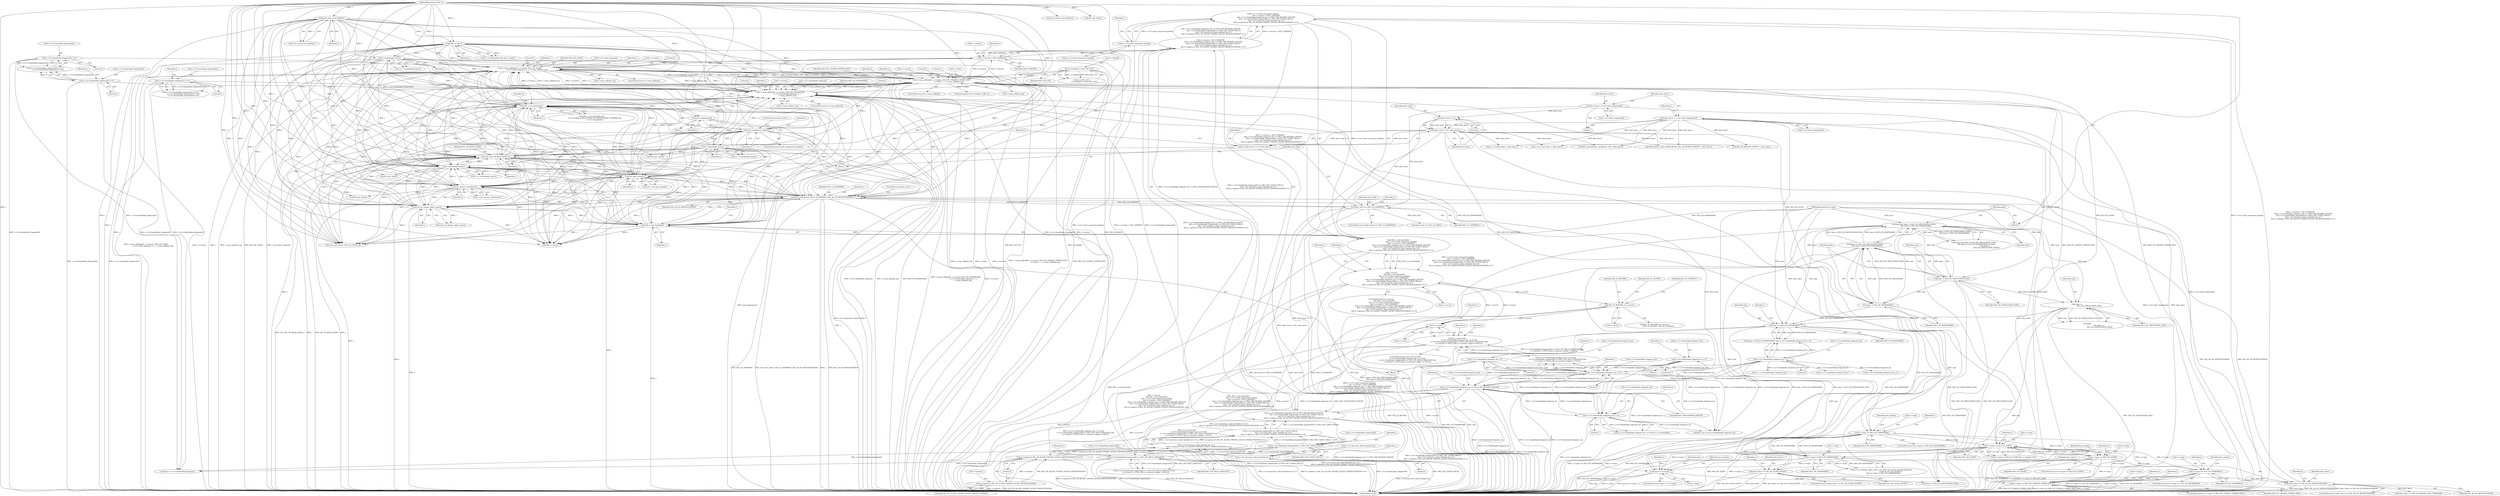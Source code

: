 digraph "0_openssl_e9bbefbf0f24c57645e7ad6a5a71ae649d18ac8e_0@API" {
"1000885" [label="(Call,!s->s3->send_connection_binding\n            && s->version > SSL3_VERSION\n            && s->s3->handshake_fragment_len >= SSL3_HM_HEADER_LENGTH\n            && s->s3->handshake_fragment[0] == SSL3_MT_CLIENT_HELLO\n            && s->s3->previous_client_finished_len != 0\n            && (s->options & SSL_OP_ALLOW_UNSAFE_LEGACY_RENEGOTIATION) == 0)"];
"1000886" [label="(Call,!s->s3->send_connection_binding)"];
"1000892" [label="(Call,s->version > SSL3_VERSION\n            && s->s3->handshake_fragment_len >= SSL3_HM_HEADER_LENGTH\n            && s->s3->handshake_fragment[0] == SSL3_MT_CLIENT_HELLO\n            && s->s3->previous_client_finished_len != 0\n            && (s->options & SSL_OP_ALLOW_UNSAFE_LEGACY_RENEGOTIATION) == 0)"];
"1000893" [label="(Call,s->version > SSL3_VERSION)"];
"1000989" [label="(Call,s->msg_callback(0, s->version, SSL3_RT_ALERT,\n                            s->s3->alert_fragment, 2, s, s->msg_callback_arg))"];
"1001279" [label="(Call,s->msg_callback(0, s->version, SSL3_RT_CHANGE_CIPHER_SPEC,\n                            rr->data, 1, s, s->msg_callback_arg))"];
"1000777" [label="(Call,s->msg_callback(0, s->version, SSL3_RT_HANDSHAKE,\n                            s->s3->handshake_fragment, 4, s,\n                            s->msg_callback_arg))"];
"1000534" [label="(Call,rr->type == SSL3_RT_HANDSHAKE)"];
"1000406" [label="(Call,type == rr->type)"];
"1000197" [label="(Call,type == SSL3_RT_HANDSHAKE)"];
"1000185" [label="(Call,type !=\n                                                 SSL3_RT_APPLICATION_DATA)"];
"1000174" [label="(Call,type && (type != SSL3_RT_APPLICATION_DATA)\n         && (type != SSL3_RT_HANDSHAKE))"];
"1000177" [label="(Call,type != SSL3_RT_APPLICATION_DATA)"];
"1000140" [label="(MethodParameterIn,int type)"];
"1000180" [label="(Call,type != SSL3_RT_HANDSHAKE)"];
"1000176" [label="(Call,(type != SSL3_RT_APPLICATION_DATA)\n         && (type != SSL3_RT_HANDSHAKE))"];
"1000349" [label="(Call,rr->type != SSL3_RT_ALERT)"];
"1000596" [label="(Call,rr->type == TLS1_RT_HEARTBEAT)"];
"1000565" [label="(Call,rr->type == SSL3_RT_ALERT)"];
"1001194" [label="(Call,rr->type == SSL3_RT_CHANGE_CIPHER_SPEC)"];
"1000373" [label="(Call,rr->type != SSL3_RT_HANDSHAKE)"];
"1000756" [label="(Call,s->s3->handshake_fragment[3] != 0)"];
"1000747" [label="(Call,s->s3->handshake_fragment[2] != 0)"];
"1000907" [label="(Call,s->s3->handshake_fragment[0] == SSL3_MT_CLIENT_HELLO)"];
"1000705" [label="(Call,s->s3->handshake_fragment[0] == SSL3_MT_HELLO_REQUEST)"];
"1000737" [label="(Call,s->s3->handshake_fragment[1] != 0)"];
"1000167" [label="(Call,ssl3_setup_read_buffer(s))"];
"1000139" [label="(MethodParameterIn,SSL *s)"];
"1000291" [label="(Call,s->handshake_func(s))"];
"1000286" [label="(Call,SSL_in_init(s))"];
"1001044" [label="(Call,cb(s, SSL_CB_READ_ALERT, j))"];
"1000795" [label="(Call,SSL_is_init_finished(s))"];
"1000816" [label="(Call,ssl3_renegotiate_check(s))"];
"1000813" [label="(Call,ssl3_renegotiate(s))"];
"1001363" [label="(Call,s->handshake_func(s))"];
"1000339" [label="(Call,ssl3_get_record(s))"];
"1000821" [label="(Call,s->handshake_func(s))"];
"1001302" [label="(Call,ssl3_do_change_cipher_spec(s))"];
"1000883" [label="(Call,SSL_is_init_finished(s))"];
"1000944" [label="(Call,ssl3_send_alert(s, SSL3_AL_WARNING, SSL_AD_NO_RENEGOTIATION))"];
"1000604" [label="(Call,tls1_process_heartbeat(s))"];
"1001049" [label="(Call,alert_level == SSL3_AL_WARNING)"];
"1001040" [label="(Call,alert_level << 8)"];
"1000959" [label="(Call,alert_level = s->s3->alert_fragment[0])"];
"1001096" [label="(Call,alert_descr == SSL_AD_NO_RENEGOTIATION)"];
"1001083" [label="(Call,alert_descr == SSL_AD_CLOSE_NOTIFY)"];
"1001039" [label="(Call,(alert_level << 8) | alert_descr)"];
"1000969" [label="(Call,alert_descr = s->s3->alert_fragment[1])"];
"1001037" [label="(Call,j = (alert_level << 8) | alert_descr)"];
"1001213" [label="(Call,rr->data[0] != SSL3_MT_CCS)"];
"1000898" [label="(Call,s->s3->handshake_fragment_len >= SSL3_HM_HEADER_LENGTH\n            && s->s3->handshake_fragment[0] == SSL3_MT_CLIENT_HELLO\n            && s->s3->previous_client_finished_len != 0\n            && (s->options & SSL_OP_ALLOW_UNSAFE_LEGACY_RENEGOTIATION) == 0)"];
"1000899" [label="(Call,s->s3->handshake_fragment_len >= SSL3_HM_HEADER_LENGTH)"];
"1000200" [label="(Call,s->s3->handshake_fragment_len > 0)"];
"1001309" [label="(Call,s->s3->handshake_fragment_len >= 4)"];
"1000697" [label="(Call,s->s3->handshake_fragment_len >= 4)"];
"1000728" [label="(Call,s->s3->handshake_fragment_len = 0)"];
"1000932" [label="(Call,s->s3->handshake_fragment_len = 0)"];
"1000906" [label="(Call,s->s3->handshake_fragment[0] == SSL3_MT_CLIENT_HELLO\n            && s->s3->previous_client_finished_len != 0\n            && (s->options & SSL_OP_ALLOW_UNSAFE_LEGACY_RENEGOTIATION) == 0)"];
"1000916" [label="(Call,s->s3->previous_client_finished_len != 0\n            && (s->options & SSL_OP_ALLOW_UNSAFE_LEGACY_RENEGOTIATION) == 0)"];
"1000917" [label="(Call,s->s3->previous_client_finished_len != 0)"];
"1000924" [label="(Call,(s->options & SSL_OP_ALLOW_UNSAFE_LEGACY_RENEGOTIATION) == 0)"];
"1000925" [label="(Call,s->options & SSL_OP_ALLOW_UNSAFE_LEGACY_RENEGOTIATION)"];
"1000882" [label="(Call,SSL_is_init_finished(s)\n            && !s->s3->send_connection_binding\n            && s->version > SSL3_VERSION\n            && s->s3->handshake_fragment_len >= SSL3_HM_HEADER_LENGTH\n            && s->s3->handshake_fragment[0] == SSL3_MT_CLIENT_HELLO\n            && s->s3->previous_client_finished_len != 0\n            && (s->options & SSL_OP_ALLOW_UNSAFE_LEGACY_RENEGOTIATION) == 0)"];
"1000878" [label="(Call,s->server\n            && SSL_is_init_finished(s)\n            && !s->s3->send_connection_binding\n            && s->version > SSL3_VERSION\n            && s->s3->handshake_fragment_len >= SSL3_HM_HEADER_LENGTH\n            && s->s3->handshake_fragment[0] == SSL3_MT_CLIENT_HELLO\n            && s->s3->previous_client_finished_len != 0\n            && (s->options & SSL_OP_ALLOW_UNSAFE_LEGACY_RENEGOTIATION) == 0)"];
"1000692" [label="(Call,!s->server)"];
"1000691" [label="(Call,(!s->server) &&\n        (s->s3->handshake_fragment_len >= 4) &&\n        (s->s3->handshake_fragment[0] == SSL3_MT_HELLO_REQUEST) &&\n        (s->session != NULL) && (s->session->cipher != NULL))"];
"1001344" [label="(Call,SSL_ST_BEFORE | (s->server))"];
"1000572" [label="(Identifier,dest_maxlen)"];
"1000292" [label="(Identifier,s)"];
"1001284" [label="(Identifier,SSL3_RT_CHANGE_CIPHER_SPEC)"];
"1001296" [label="(Identifier,s)"];
"1000182" [label="(Identifier,SSL3_RT_HANDSHAKE)"];
"1000564" [label="(ControlStructure,if (rr->type == SSL3_RT_ALERT))"];
"1001047" [label="(Identifier,j)"];
"1001344" [label="(Call,SSL_ST_BEFORE | (s->server))"];
"1000796" [label="(Identifier,s)"];
"1000990" [label="(Literal,0)"];
"1000717" [label="(Identifier,s)"];
"1000349" [label="(Call,rr->type != SSL3_RT_ALERT)"];
"1000258" [label="(Call,k < s->s3->handshake_fragment_len)"];
"1000930" [label="(Literal,0)"];
"1000741" [label="(Identifier,s)"];
"1000186" [label="(Identifier,type)"];
"1001098" [label="(Identifier,SSL_AD_NO_RENEGOTIATION)"];
"1000373" [label="(Call,rr->type != SSL3_RT_HANDSHAKE)"];
"1000877" [label="(ControlStructure,if (s->server\n            && SSL_is_init_finished(s)\n            && !s->s3->send_connection_binding\n            && s->version > SSL3_VERSION\n            && s->s3->handshake_fragment_len >= SSL3_HM_HEADER_LENGTH\n            && s->s3->handshake_fragment[0] == SSL3_MT_CLIENT_HELLO\n            && s->s3->previous_client_finished_len != 0\n            && (s->options & SSL_OP_ALLOW_UNSAFE_LEGACY_RENEGOTIATION) == 0))"];
"1001138" [label="(Call,BIO_snprintf(tmp, sizeof(tmp), \"%d\", alert_descr))"];
"1000696" [label="(Call,(s->s3->handshake_fragment_len >= 4) &&\n        (s->s3->handshake_fragment[0] == SSL3_MT_HELLO_REQUEST) &&\n        (s->session != NULL) && (s->session->cipher != NULL))"];
"1000944" [label="(Call,ssl3_send_alert(s, SSL3_AL_WARNING, SSL_AD_NO_RENEGOTIATION))"];
"1000729" [label="(Call,s->s3->handshake_fragment_len)"];
"1001040" [label="(Call,alert_level << 8)"];
"1000817" [label="(Identifier,s)"];
"1000747" [label="(Call,s->s3->handshake_fragment[2] != 0)"];
"1000548" [label="(Call,dest = s->s3->handshake_fragment)"];
"1000920" [label="(Identifier,s)"];
"1001214" [label="(Call,rr->data[0])"];
"1000178" [label="(Identifier,type)"];
"1001101" [label="(Identifier,al)"];
"1001315" [label="(Literal,4)"];
"1000541" [label="(Identifier,dest_maxlen)"];
"1000690" [label="(ControlStructure,if ((!s->server) &&\n        (s->s3->handshake_fragment_len >= 4) &&\n        (s->s3->handshake_fragment[0] == SSL3_MT_HELLO_REQUEST) &&\n        (s->session != NULL) && (s->session->cipher != NULL)))"];
"1001349" [label="(Identifier,SSL_ST_ACCEPT)"];
"1001085" [label="(Identifier,SSL_AD_CLOSE_NOTIFY)"];
"1000905" [label="(Identifier,SSL3_HM_HEADER_LENGTH)"];
"1000814" [label="(Identifier,s)"];
"1000867" [label="(Call,SSL_get_rbio(s))"];
"1001310" [label="(Call,s->s3->handshake_fragment_len)"];
"1000948" [label="(ControlStructure,goto start;)"];
"1000822" [label="(Identifier,s)"];
"1001195" [label="(Call,rr->type)"];
"1000946" [label="(Identifier,SSL3_AL_WARNING)"];
"1000533" [label="(ControlStructure,if (rr->type == SSL3_RT_HANDSHAKE))"];
"1000179" [label="(Identifier,SSL3_RT_APPLICATION_DATA)"];
"1000176" [label="(Call,(type != SSL3_RT_APPLICATION_DATA)\n         && (type != SSL3_RT_HANDSHAKE))"];
"1000893" [label="(Call,s->version > SSL3_VERSION)"];
"1001002" [label="(Call,s->msg_callback_arg)"];
"1000821" [label="(Call,s->handshake_func(s))"];
"1000985" [label="(ControlStructure,if (s->msg_callback))"];
"1000356" [label="(Identifier,rr)"];
"1000906" [label="(Call,s->s3->handshake_fragment[0] == SSL3_MT_CLIENT_HELLO\n            && s->s3->previous_client_finished_len != 0\n            && (s->options & SSL_OP_ALLOW_UNSAFE_LEGACY_RENEGOTIATION) == 0)"];
"1000709" [label="(Identifier,s)"];
"1000887" [label="(Call,s->s3->send_connection_binding)"];
"1001514" [label="(Call,ssl3_send_alert(s, SSL3_AL_FATAL, al))"];
"1001289" [label="(Identifier,s)"];
"1001204" [label="(Identifier,rr)"];
"1001046" [label="(Identifier,SSL_CB_READ_ALERT)"];
"1001095" [label="(ControlStructure,if (alert_descr == SSL_AD_NO_RENEGOTIATION))"];
"1001133" [label="(Call,SSLerr(SSL_F_SSL3_READ_BYTES, SSL_AD_REASON_OFFSET + alert_descr))"];
"1000924" [label="(Call,(s->options & SSL_OP_ALLOW_UNSAFE_LEGACY_RENEGOTIATION) == 0)"];
"1001350" [label="(Identifier,SSL_ST_CONNECT)"];
"1001037" [label="(Call,j = (alert_level << 8) | alert_descr)"];
"1000755" [label="(Literal,0)"];
"1001275" [label="(ControlStructure,if (s->msg_callback))"];
"1000734" [label="(Literal,0)"];
"1000287" [label="(Identifier,s)"];
"1000897" [label="(Identifier,SSL3_VERSION)"];
"1000597" [label="(Call,rr->type)"];
"1000923" [label="(Literal,0)"];
"1000819" [label="(Call,i = s->handshake_func(s))"];
"1000971" [label="(Call,s->s3->alert_fragment[1])"];
"1000929" [label="(Identifier,SSL_OP_ALLOW_UNSAFE_LEGACY_RENEGOTIATION)"];
"1000595" [label="(ControlStructure,if (rr->type == TLS1_RT_HEARTBEAT))"];
"1000738" [label="(Call,s->s3->handshake_fragment[1])"];
"1000177" [label="(Call,type != SSL3_RT_APPLICATION_DATA)"];
"1000367" [label="(Call,s->s3->change_cipher_spec /* set when we receive ChangeCipherSpec,\n                                   * reset by ssl3_get_finished */\n        && (rr->type != SSL3_RT_HANDSHAKE))"];
"1001309" [label="(Call,s->s3->handshake_fragment_len >= 4)"];
"1000603" [label="(Identifier,i)"];
"1000291" [label="(Call,s->handshake_func(s))"];
"1000167" [label="(Call,ssl3_setup_read_buffer(s))"];
"1000947" [label="(Identifier,SSL_AD_NO_RENEGOTIATION)"];
"1001036" [label="(Block,)"];
"1000911" [label="(Identifier,s)"];
"1000700" [label="(Identifier,s)"];
"1001096" [label="(Call,alert_descr == SSL_AD_NO_RENEGOTIATION)"];
"1000206" [label="(Literal,0)"];
"1000760" [label="(Identifier,s)"];
"1000458" [label="(Call,memcpy(buf, &(rr->data[rr->off]), n))"];
"1001318" [label="(Identifier,s)"];
"1000414" [label="(Call,SSL_in_init(s))"];
"1000883" [label="(Call,SSL_is_init_finished(s))"];
"1000605" [label="(Identifier,s)"];
"1001345" [label="(Identifier,SSL_ST_BEFORE)"];
"1000340" [label="(Identifier,s)"];
"1000596" [label="(Call,rr->type == TLS1_RT_HEARTBEAT)"];
"1000406" [label="(Call,type == rr->type)"];
"1001135" [label="(Call,SSL_AD_REASON_OFFSET + alert_descr)"];
"1000816" [label="(Call,ssl3_renegotiate_check(s))"];
"1001008" [label="(Identifier,s)"];
"1000918" [label="(Call,s->s3->previous_client_finished_len)"];
"1000876" [label="(ControlStructure,goto start;)"];
"1001049" [label="(Call,alert_level == SSL3_AL_WARNING)"];
"1000200" [label="(Call,s->s3->handshake_fragment_len > 0)"];
"1000917" [label="(Call,s->s3->previous_client_finished_len != 0)"];
"1000168" [label="(Identifier,s)"];
"1001051" [label="(Identifier,SSL3_AL_WARNING)"];
"1000925" [label="(Call,s->options & SSL_OP_ALLOW_UNSAFE_LEGACY_RENEGOTIATION)"];
"1000407" [label="(Identifier,type)"];
"1000959" [label="(Call,alert_level = s->s3->alert_fragment[0])"];
"1001302" [label="(Call,ssl3_do_change_cipher_spec(s))"];
"1000933" [label="(Call,s->s3->handshake_fragment_len)"];
"1001089" [label="(Identifier,s)"];
"1000994" [label="(Identifier,SSL3_RT_ALERT)"];
"1000778" [label="(Literal,0)"];
"1001279" [label="(Call,s->msg_callback(0, s->version, SSL3_RT_CHANGE_CIPHER_SPEC,\n                            rr->data, 1, s, s->msg_callback_arg))"];
"1000731" [label="(Identifier,s)"];
"1000748" [label="(Call,s->s3->handshake_fragment[2])"];
"1000889" [label="(Identifier,s)"];
"1000703" [label="(Literal,4)"];
"1000405" [label="(ControlStructure,if (type == rr->type))"];
"1000802" [label="(Identifier,s)"];
"1000728" [label="(Call,s->s3->handshake_fragment_len = 0)"];
"1000523" [label="(Identifier,dest_maxlen)"];
"1000941" [label="(Identifier,rr)"];
"1000926" [label="(Call,s->options)"];
"1000789" [label="(Identifier,s)"];
"1001281" [label="(Call,s->version)"];
"1000794" [label="(Call,SSL_is_init_finished(s) &&\n            !(s->s3->flags & SSL3_FLAGS_NO_RENEGOTIATE_CIPHERS) &&\n            !s->s3->renegotiate)"];
"1001308" [label="(Call,(s->s3->handshake_fragment_len >= 4) && !s->in_handshake)"];
"1000348" [label="(Call,rr->type != SSL3_RT_ALERT && rr->length != 0)"];
"1000894" [label="(Call,s->version)"];
"1000779" [label="(Call,s->version)"];
"1000175" [label="(Identifier,type)"];
"1000961" [label="(Call,s->s3->alert_fragment[0])"];
"1000783" [label="(Call,s->s3->handshake_fragment)"];
"1000938" [label="(Literal,0)"];
"1000737" [label="(Call,s->s3->handshake_fragment[1] != 0)"];
"1001301" [label="(Call,!ssl3_do_change_cipher_spec(s))"];
"1000281" [label="(Call,!s->in_handshake && SSL_in_init(s))"];
"1000813" [label="(Call,ssl3_renegotiate(s))"];
"1000602" [label="(Call,i = tls1_process_heartbeat(s))"];
"1001193" [label="(ControlStructure,if (rr->type == SSL3_RT_CHANGE_CIPHER_SPEC))"];
"1000600" [label="(Identifier,TLS1_RT_HEARTBEAT)"];
"1000604" [label="(Call,tls1_process_heartbeat(s))"];
"1001117" [label="(Identifier,alert_level)"];
"1000945" [label="(Identifier,s)"];
"1000880" [label="(Identifier,s)"];
"1001194" [label="(Call,rr->type == SSL3_RT_CHANGE_CIPHER_SPEC)"];
"1001050" [label="(Identifier,alert_level)"];
"1000535" [label="(Call,rr->type)"];
"1000995" [label="(Call,s->s3->alert_fragment)"];
"1001083" [label="(Call,alert_descr == SSL_AD_CLOSE_NOTIFY)"];
"1000538" [label="(Identifier,SSL3_RT_HANDSHAKE)"];
"1000915" [label="(Identifier,SSL3_MT_CLIENT_HELLO)"];
"1000337" [label="(Call,ret = ssl3_get_record(s))"];
"1000902" [label="(Identifier,s)"];
"1001045" [label="(Identifier,s)"];
"1000777" [label="(Call,s->msg_callback(0, s->version, SSL3_RT_HANDSHAKE,\n                            s->s3->handshake_fragment, 4, s,\n                            s->msg_callback_arg))"];
"1001280" [label="(Literal,0)"];
"1000289" [label="(Call,i = s->handshake_func(s))"];
"1000795" [label="(Call,SSL_is_init_finished(s))"];
"1000183" [label="(Call,peek\n                                             && (type !=\n                                                 SSL3_RT_APPLICATION_DATA))"];
"1000567" [label="(Identifier,rr)"];
"1000885" [label="(Call,!s->s3->send_connection_binding\n            && s->version > SSL3_VERSION\n            && s->s3->handshake_fragment_len >= SSL3_HM_HEADER_LENGTH\n            && s->s3->handshake_fragment[0] == SSL3_MT_CLIENT_HELLO\n            && s->s3->previous_client_finished_len != 0\n            && (s->options & SSL_OP_ALLOW_UNSAFE_LEGACY_RENEGOTIATION) == 0)"];
"1000931" [label="(Block,)"];
"1000706" [label="(Call,s->s3->handshake_fragment[0])"];
"1001364" [label="(Identifier,s)"];
"1001361" [label="(Call,i = s->handshake_func(s))"];
"1001522" [label="(MethodReturn,int)"];
"1001346" [label="(Call,s->server)"];
"1001056" [label="(Identifier,s)"];
"1000713" [label="(Identifier,SSL3_MT_HELLO_REQUEST)"];
"1001048" [label="(ControlStructure,if (alert_level == SSL3_AL_WARNING))"];
"1001207" [label="(Call,(rr->off != 0) ||\n            (rr->data[0] != SSL3_MT_CCS))"];
"1000692" [label="(Call,!s->server)"];
"1001288" [label="(Literal,1)"];
"1001041" [label="(Identifier,alert_level)"];
"1000757" [label="(Call,s->s3->handshake_fragment[3])"];
"1001285" [label="(Call,rr->data)"];
"1000408" [label="(Call,rr->type)"];
"1000704" [label="(Call,(s->s3->handshake_fragment[0] == SSL3_MT_HELLO_REQUEST) &&\n        (s->session != NULL) && (s->session->cipher != NULL))"];
"1001290" [label="(Call,s->msg_callback_arg)"];
"1000174" [label="(Call,type && (type != SSL3_RT_APPLICATION_DATA)\n         && (type != SSL3_RT_HANDSHAKE))"];
"1000908" [label="(Call,s->s3->handshake_fragment[0])"];
"1000745" [label="(Literal,0)"];
"1000516" [label="(Call,ssl3_release_read_buffer(s))"];
"1000417" [label="(Call,type == SSL3_RT_APPLICATION_DATA)"];
"1000705" [label="(Call,s->s3->handshake_fragment[0] == SSL3_MT_HELLO_REQUEST)"];
"1000815" [label="(ControlStructure,if (ssl3_renegotiate_check(s)))"];
"1000886" [label="(Call,!s->s3->send_connection_binding)"];
"1001198" [label="(Identifier,SSL3_RT_CHANGE_CIPHER_SPEC)"];
"1001042" [label="(Literal,8)"];
"1001053" [label="(Call,s->s3->warn_alert = alert_descr)"];
"1000756" [label="(Call,s->s3->handshake_fragment[3] != 0)"];
"1000981" [label="(Identifier,s)"];
"1001038" [label="(Identifier,j)"];
"1001363" [label="(Call,s->handshake_func(s))"];
"1000569" [label="(Identifier,SSL3_RT_ALERT)"];
"1000697" [label="(Call,s->s3->handshake_fragment_len >= 4)"];
"1000916" [label="(Call,s->s3->previous_client_finished_len != 0\n            && (s->options & SSL_OP_ALLOW_UNSAFE_LEGACY_RENEGOTIATION) == 0)"];
"1000989" [label="(Call,s->msg_callback(0, s->version, SSL3_RT_ALERT,\n                            s->s3->alert_fragment, 2, s, s->msg_callback_arg))"];
"1000139" [label="(MethodParameterIn,SSL *s)"];
"1000197" [label="(Call,type == SSL3_RT_HANDSHAKE)"];
"1000166" [label="(Call,!ssl3_setup_read_buffer(s))"];
"1001126" [label="(Call,s->s3->fatal_alert = alert_descr)"];
"1001084" [label="(Identifier,alert_descr)"];
"1000198" [label="(Identifier,type)"];
"1000196" [label="(Call,(type == SSL3_RT_HANDSHAKE) && (s->s3->handshake_fragment_len > 0))"];
"1000691" [label="(Call,(!s->server) &&\n        (s->s3->handshake_fragment_len >= 4) &&\n        (s->s3->handshake_fragment[0] == SSL3_MT_HELLO_REQUEST) &&\n        (s->session != NULL) && (s->session->cipher != NULL))"];
"1000374" [label="(Call,rr->type)"];
"1000960" [label="(Identifier,alert_level)"];
"1000633" [label="(Call,SSL_get_rbio(s))"];
"1000969" [label="(Call,alert_descr = s->s3->alert_fragment[1])"];
"1000693" [label="(Call,s->server)"];
"1000246" [label="(Call,s->s3->handshake_fragment_len--)"];
"1000555" [label="(Call,dest_len = &s->s3->handshake_fragment_len)"];
"1000900" [label="(Call,s->s3->handshake_fragment_len)"];
"1001312" [label="(Identifier,s)"];
"1000180" [label="(Call,type != SSL3_RT_HANDSHAKE)"];
"1000727" [label="(Block,)"];
"1000565" [label="(Call,rr->type == SSL3_RT_ALERT)"];
"1001343" [label="(Call,SSL_ST_BEFORE | (s->server)\n                ? SSL_ST_ACCEPT : SSL_ST_CONNECT)"];
"1000140" [label="(MethodParameterIn,int type)"];
"1000698" [label="(Call,s->s3->handshake_fragment_len)"];
"1000286" [label="(Call,SSL_in_init(s))"];
"1001219" [label="(Identifier,SSL3_MT_CCS)"];
"1000970" [label="(Identifier,alert_descr)"];
"1000184" [label="(Identifier,peek)"];
"1000898" [label="(Call,s->s3->handshake_fragment_len >= SSL3_HM_HEADER_LENGTH\n            && s->s3->handshake_fragment[0] == SSL3_MT_CLIENT_HELLO\n            && s->s3->previous_client_finished_len != 0\n            && (s->options & SSL_OP_ALLOW_UNSAFE_LEGACY_RENEGOTIATION) == 0)"];
"1000353" [label="(Identifier,SSL3_RT_ALERT)"];
"1000751" [label="(Identifier,s)"];
"1000884" [label="(Identifier,s)"];
"1000820" [label="(Identifier,i)"];
"1001001" [label="(Identifier,s)"];
"1000203" [label="(Identifier,s)"];
"1000879" [label="(Call,s->server)"];
"1000935" [label="(Identifier,s)"];
"1001303" [label="(Identifier,s)"];
"1000892" [label="(Call,s->version > SSL3_VERSION\n            && s->s3->handshake_fragment_len >= SSL3_HM_HEADER_LENGTH\n            && s->s3->handshake_fragment[0] == SSL3_MT_CLIENT_HELLO\n            && s->s3->previous_client_finished_len != 0\n            && (s->options & SSL_OP_ALLOW_UNSAFE_LEGACY_RENEGOTIATION) == 0)"];
"1001116" [label="(Call,alert_level == SSL3_AL_FATAL)"];
"1000953" [label="(Identifier,s)"];
"1000229" [label="(Call,s->s3->handshake_fragment_len > 0)"];
"1000907" [label="(Call,s->s3->handshake_fragment[0] == SSL3_MT_CLIENT_HELLO)"];
"1000782" [label="(Identifier,SSL3_RT_HANDSHAKE)"];
"1000878" [label="(Call,s->server\n            && SSL_is_init_finished(s)\n            && !s->s3->send_connection_binding\n            && s->version > SSL3_VERSION\n            && s->s3->handshake_fragment_len >= SSL3_HM_HEADER_LENGTH\n            && s->s3->handshake_fragment[0] == SSL3_MT_CLIENT_HELLO\n            && s->s3->previous_client_finished_len != 0\n            && (s->options & SSL_OP_ALLOW_UNSAFE_LEGACY_RENEGOTIATION) == 0)"];
"1001039" [label="(Call,(alert_level << 8) | alert_descr)"];
"1000895" [label="(Identifier,s)"];
"1000187" [label="(Identifier,SSL3_RT_APPLICATION_DATA)"];
"1000764" [label="(Literal,0)"];
"1000991" [label="(Call,s->version)"];
"1000377" [label="(Identifier,SSL3_RT_HANDSHAKE)"];
"1000630" [label="(Call,SSL_get_rbio(s))"];
"1000932" [label="(Call,s->s3->handshake_fragment_len = 0)"];
"1000927" [label="(Identifier,s)"];
"1000882" [label="(Call,SSL_is_init_finished(s)\n            && !s->s3->send_connection_binding\n            && s->version > SSL3_VERSION\n            && s->s3->handshake_fragment_len >= SSL3_HM_HEADER_LENGTH\n            && s->s3->handshake_fragment[0] == SSL3_MT_CLIENT_HELLO\n            && s->s3->previous_client_finished_len != 0\n            && (s->options & SSL_OP_ALLOW_UNSAFE_LEGACY_RENEGOTIATION) == 0)"];
"1001097" [label="(Identifier,alert_descr)"];
"1000790" [label="(Call,s->msg_callback_arg)"];
"1001043" [label="(Identifier,alert_descr)"];
"1001000" [label="(Literal,2)"];
"1000350" [label="(Call,rr->type)"];
"1001082" [label="(ControlStructure,if (alert_descr == SSL_AD_CLOSE_NOTIFY))"];
"1000957" [label="(Block,)"];
"1000788" [label="(Literal,4)"];
"1000201" [label="(Call,s->s3->handshake_fragment_len)"];
"1000746" [label="(Call,(s->s3->handshake_fragment[2] != 0) ||\n            (s->s3->handshake_fragment[3] != 0))"];
"1001213" [label="(Call,rr->data[0] != SSL3_MT_CCS)"];
"1000598" [label="(Identifier,rr)"];
"1000812" [label="(Block,)"];
"1000173" [label="(Call,(type && (type != SSL3_RT_APPLICATION_DATA)\n         && (type != SSL3_RT_HANDSHAKE)) || (peek\n                                             && (type !=\n                                                 SSL3_RT_APPLICATION_DATA)))"];
"1001109" [label="(Call,alert_descr == SSL_AD_MISSING_SRP_USERNAME)"];
"1000640" [label="(Identifier,dest_maxlen)"];
"1000339" [label="(Call,ssl3_get_record(s))"];
"1000566" [label="(Call,rr->type)"];
"1000415" [label="(Identifier,s)"];
"1000736" [label="(Call,(s->s3->handshake_fragment[1] != 0) ||\n            (s->s3->handshake_fragment[2] != 0) ||\n            (s->s3->handshake_fragment[3] != 0))"];
"1001044" [label="(Call,cb(s, SSL_CB_READ_ALERT, j))"];
"1000185" [label="(Call,type !=\n                                                 SSL3_RT_APPLICATION_DATA)"];
"1000199" [label="(Identifier,SSL3_RT_HANDSHAKE)"];
"1000534" [label="(Call,rr->type == SSL3_RT_HANDSHAKE)"];
"1001409" [label="(Call,SSL_get_rbio(s))"];
"1000899" [label="(Call,s->s3->handshake_fragment_len >= SSL3_HM_HEADER_LENGTH)"];
"1001110" [label="(Identifier,alert_descr)"];
"1000773" [label="(ControlStructure,if (s->msg_callback))"];
"1000181" [label="(Identifier,type)"];
"1000885" -> "1000882"  [label="AST: "];
"1000885" -> "1000886"  [label="CFG: "];
"1000885" -> "1000892"  [label="CFG: "];
"1000886" -> "1000885"  [label="AST: "];
"1000892" -> "1000885"  [label="AST: "];
"1000882" -> "1000885"  [label="CFG: "];
"1000885" -> "1001522"  [label="DDG: !s->s3->send_connection_binding"];
"1000885" -> "1001522"  [label="DDG: s->version > SSL3_VERSION\n            && s->s3->handshake_fragment_len >= SSL3_HM_HEADER_LENGTH\n            && s->s3->handshake_fragment[0] == SSL3_MT_CLIENT_HELLO\n            && s->s3->previous_client_finished_len != 0\n            && (s->options & SSL_OP_ALLOW_UNSAFE_LEGACY_RENEGOTIATION) == 0"];
"1000885" -> "1000882"  [label="DDG: !s->s3->send_connection_binding"];
"1000885" -> "1000882"  [label="DDG: s->version > SSL3_VERSION\n            && s->s3->handshake_fragment_len >= SSL3_HM_HEADER_LENGTH\n            && s->s3->handshake_fragment[0] == SSL3_MT_CLIENT_HELLO\n            && s->s3->previous_client_finished_len != 0\n            && (s->options & SSL_OP_ALLOW_UNSAFE_LEGACY_RENEGOTIATION) == 0"];
"1000886" -> "1000885"  [label="DDG: s->s3->send_connection_binding"];
"1000892" -> "1000885"  [label="DDG: s->version > SSL3_VERSION"];
"1000892" -> "1000885"  [label="DDG: s->s3->handshake_fragment_len >= SSL3_HM_HEADER_LENGTH\n            && s->s3->handshake_fragment[0] == SSL3_MT_CLIENT_HELLO\n            && s->s3->previous_client_finished_len != 0\n            && (s->options & SSL_OP_ALLOW_UNSAFE_LEGACY_RENEGOTIATION) == 0"];
"1000886" -> "1000887"  [label="CFG: "];
"1000887" -> "1000886"  [label="AST: "];
"1000895" -> "1000886"  [label="CFG: "];
"1000886" -> "1001522"  [label="DDG: s->s3->send_connection_binding"];
"1000892" -> "1000893"  [label="CFG: "];
"1000892" -> "1000898"  [label="CFG: "];
"1000893" -> "1000892"  [label="AST: "];
"1000898" -> "1000892"  [label="AST: "];
"1000892" -> "1001522"  [label="DDG: s->version > SSL3_VERSION"];
"1000892" -> "1001522"  [label="DDG: s->s3->handshake_fragment_len >= SSL3_HM_HEADER_LENGTH\n            && s->s3->handshake_fragment[0] == SSL3_MT_CLIENT_HELLO\n            && s->s3->previous_client_finished_len != 0\n            && (s->options & SSL_OP_ALLOW_UNSAFE_LEGACY_RENEGOTIATION) == 0"];
"1000893" -> "1000892"  [label="DDG: s->version"];
"1000893" -> "1000892"  [label="DDG: SSL3_VERSION"];
"1000898" -> "1000892"  [label="DDG: s->s3->handshake_fragment_len >= SSL3_HM_HEADER_LENGTH"];
"1000898" -> "1000892"  [label="DDG: s->s3->handshake_fragment[0] == SSL3_MT_CLIENT_HELLO\n            && s->s3->previous_client_finished_len != 0\n            && (s->options & SSL_OP_ALLOW_UNSAFE_LEGACY_RENEGOTIATION) == 0"];
"1000893" -> "1000897"  [label="CFG: "];
"1000894" -> "1000893"  [label="AST: "];
"1000897" -> "1000893"  [label="AST: "];
"1000902" -> "1000893"  [label="CFG: "];
"1000893" -> "1001522"  [label="DDG: SSL3_VERSION"];
"1000893" -> "1001522"  [label="DDG: s->version"];
"1000893" -> "1000777"  [label="DDG: s->version"];
"1000989" -> "1000893"  [label="DDG: s->version"];
"1001279" -> "1000893"  [label="DDG: s->version"];
"1000777" -> "1000893"  [label="DDG: s->version"];
"1000893" -> "1000989"  [label="DDG: s->version"];
"1000893" -> "1001279"  [label="DDG: s->version"];
"1000989" -> "1000985"  [label="AST: "];
"1000989" -> "1001002"  [label="CFG: "];
"1000990" -> "1000989"  [label="AST: "];
"1000991" -> "1000989"  [label="AST: "];
"1000994" -> "1000989"  [label="AST: "];
"1000995" -> "1000989"  [label="AST: "];
"1001000" -> "1000989"  [label="AST: "];
"1001001" -> "1000989"  [label="AST: "];
"1001002" -> "1000989"  [label="AST: "];
"1001008" -> "1000989"  [label="CFG: "];
"1000989" -> "1001522"  [label="DDG: s->msg_callback(0, s->version, SSL3_RT_ALERT,\n                            s->s3->alert_fragment, 2, s, s->msg_callback_arg)"];
"1000989" -> "1001522"  [label="DDG: s->version"];
"1000989" -> "1001522"  [label="DDG: s"];
"1000989" -> "1001522"  [label="DDG: s->msg_callback_arg"];
"1000989" -> "1001522"  [label="DDG: SSL3_RT_ALERT"];
"1000989" -> "1001522"  [label="DDG: s->s3->alert_fragment"];
"1000989" -> "1000339"  [label="DDG: s"];
"1000989" -> "1000349"  [label="DDG: SSL3_RT_ALERT"];
"1000989" -> "1000414"  [label="DDG: s"];
"1000989" -> "1000604"  [label="DDG: s"];
"1000989" -> "1000777"  [label="DDG: s->version"];
"1000989" -> "1000777"  [label="DDG: s"];
"1000989" -> "1000777"  [label="DDG: s->msg_callback_arg"];
"1000989" -> "1000795"  [label="DDG: s"];
"1000989" -> "1000883"  [label="DDG: s"];
"1000989" -> "1000944"  [label="DDG: s"];
"1001279" -> "1000989"  [label="DDG: s->version"];
"1001279" -> "1000989"  [label="DDG: s->msg_callback_arg"];
"1000777" -> "1000989"  [label="DDG: s->version"];
"1000777" -> "1000989"  [label="DDG: s->msg_callback_arg"];
"1000565" -> "1000989"  [label="DDG: SSL3_RT_ALERT"];
"1000349" -> "1000989"  [label="DDG: SSL3_RT_ALERT"];
"1000167" -> "1000989"  [label="DDG: s"];
"1000291" -> "1000989"  [label="DDG: s"];
"1001044" -> "1000989"  [label="DDG: s"];
"1000795" -> "1000989"  [label="DDG: s"];
"1000816" -> "1000989"  [label="DDG: s"];
"1001363" -> "1000989"  [label="DDG: s"];
"1000339" -> "1000989"  [label="DDG: s"];
"1000821" -> "1000989"  [label="DDG: s"];
"1001302" -> "1000989"  [label="DDG: s"];
"1000883" -> "1000989"  [label="DDG: s"];
"1000286" -> "1000989"  [label="DDG: s"];
"1000944" -> "1000989"  [label="DDG: s"];
"1000604" -> "1000989"  [label="DDG: s"];
"1000139" -> "1000989"  [label="DDG: s"];
"1000989" -> "1001044"  [label="DDG: s"];
"1000989" -> "1001279"  [label="DDG: s->version"];
"1000989" -> "1001279"  [label="DDG: s"];
"1000989" -> "1001279"  [label="DDG: s->msg_callback_arg"];
"1000989" -> "1001302"  [label="DDG: s"];
"1000989" -> "1001363"  [label="DDG: s"];
"1000989" -> "1001514"  [label="DDG: s"];
"1001279" -> "1001275"  [label="AST: "];
"1001279" -> "1001290"  [label="CFG: "];
"1001280" -> "1001279"  [label="AST: "];
"1001281" -> "1001279"  [label="AST: "];
"1001284" -> "1001279"  [label="AST: "];
"1001285" -> "1001279"  [label="AST: "];
"1001288" -> "1001279"  [label="AST: "];
"1001289" -> "1001279"  [label="AST: "];
"1001290" -> "1001279"  [label="AST: "];
"1001296" -> "1001279"  [label="CFG: "];
"1001279" -> "1001522"  [label="DDG: s->msg_callback_arg"];
"1001279" -> "1001522"  [label="DDG: rr->data"];
"1001279" -> "1001522"  [label="DDG: s->version"];
"1001279" -> "1001522"  [label="DDG: s->msg_callback(0, s->version, SSL3_RT_CHANGE_CIPHER_SPEC,\n                            rr->data, 1, s, s->msg_callback_arg)"];
"1001279" -> "1001522"  [label="DDG: SSL3_RT_CHANGE_CIPHER_SPEC"];
"1001279" -> "1000458"  [label="DDG: rr->data"];
"1001279" -> "1000777"  [label="DDG: s->version"];
"1001279" -> "1000777"  [label="DDG: s->msg_callback_arg"];
"1001279" -> "1001194"  [label="DDG: SSL3_RT_CHANGE_CIPHER_SPEC"];
"1000777" -> "1001279"  [label="DDG: s->version"];
"1000777" -> "1001279"  [label="DDG: s->msg_callback_arg"];
"1001194" -> "1001279"  [label="DDG: SSL3_RT_CHANGE_CIPHER_SPEC"];
"1001213" -> "1001279"  [label="DDG: rr->data[0]"];
"1000167" -> "1001279"  [label="DDG: s"];
"1000291" -> "1001279"  [label="DDG: s"];
"1001044" -> "1001279"  [label="DDG: s"];
"1000795" -> "1001279"  [label="DDG: s"];
"1000816" -> "1001279"  [label="DDG: s"];
"1001363" -> "1001279"  [label="DDG: s"];
"1000339" -> "1001279"  [label="DDG: s"];
"1000821" -> "1001279"  [label="DDG: s"];
"1001302" -> "1001279"  [label="DDG: s"];
"1000883" -> "1001279"  [label="DDG: s"];
"1000286" -> "1001279"  [label="DDG: s"];
"1000944" -> "1001279"  [label="DDG: s"];
"1000604" -> "1001279"  [label="DDG: s"];
"1000139" -> "1001279"  [label="DDG: s"];
"1001279" -> "1001302"  [label="DDG: s"];
"1000777" -> "1000773"  [label="AST: "];
"1000777" -> "1000790"  [label="CFG: "];
"1000778" -> "1000777"  [label="AST: "];
"1000779" -> "1000777"  [label="AST: "];
"1000782" -> "1000777"  [label="AST: "];
"1000783" -> "1000777"  [label="AST: "];
"1000788" -> "1000777"  [label="AST: "];
"1000789" -> "1000777"  [label="AST: "];
"1000790" -> "1000777"  [label="AST: "];
"1000796" -> "1000777"  [label="CFG: "];
"1000777" -> "1001522"  [label="DDG: s->s3->handshake_fragment"];
"1000777" -> "1001522"  [label="DDG: s->msg_callback_arg"];
"1000777" -> "1001522"  [label="DDG: SSL3_RT_HANDSHAKE"];
"1000777" -> "1001522"  [label="DDG: s->msg_callback(0, s->version, SSL3_RT_HANDSHAKE,\n                            s->s3->handshake_fragment, 4, s,\n                            s->msg_callback_arg)"];
"1000777" -> "1001522"  [label="DDG: s->version"];
"1000777" -> "1000373"  [label="DDG: SSL3_RT_HANDSHAKE"];
"1000777" -> "1000534"  [label="DDG: SSL3_RT_HANDSHAKE"];
"1000534" -> "1000777"  [label="DDG: SSL3_RT_HANDSHAKE"];
"1000756" -> "1000777"  [label="DDG: s->s3->handshake_fragment[3]"];
"1000747" -> "1000777"  [label="DDG: s->s3->handshake_fragment[2]"];
"1000907" -> "1000777"  [label="DDG: s->s3->handshake_fragment[0]"];
"1000705" -> "1000777"  [label="DDG: s->s3->handshake_fragment[0]"];
"1000737" -> "1000777"  [label="DDG: s->s3->handshake_fragment[1]"];
"1000167" -> "1000777"  [label="DDG: s"];
"1000291" -> "1000777"  [label="DDG: s"];
"1001044" -> "1000777"  [label="DDG: s"];
"1000795" -> "1000777"  [label="DDG: s"];
"1000816" -> "1000777"  [label="DDG: s"];
"1001363" -> "1000777"  [label="DDG: s"];
"1000339" -> "1000777"  [label="DDG: s"];
"1000821" -> "1000777"  [label="DDG: s"];
"1001302" -> "1000777"  [label="DDG: s"];
"1000883" -> "1000777"  [label="DDG: s"];
"1000286" -> "1000777"  [label="DDG: s"];
"1000944" -> "1000777"  [label="DDG: s"];
"1000604" -> "1000777"  [label="DDG: s"];
"1000139" -> "1000777"  [label="DDG: s"];
"1000777" -> "1000795"  [label="DDG: s"];
"1000534" -> "1000533"  [label="AST: "];
"1000534" -> "1000538"  [label="CFG: "];
"1000535" -> "1000534"  [label="AST: "];
"1000538" -> "1000534"  [label="AST: "];
"1000541" -> "1000534"  [label="CFG: "];
"1000567" -> "1000534"  [label="CFG: "];
"1000534" -> "1001522"  [label="DDG: rr->type == SSL3_RT_HANDSHAKE"];
"1000534" -> "1001522"  [label="DDG: rr->type"];
"1000534" -> "1001522"  [label="DDG: SSL3_RT_HANDSHAKE"];
"1000534" -> "1000349"  [label="DDG: rr->type"];
"1000534" -> "1000373"  [label="DDG: SSL3_RT_HANDSHAKE"];
"1000406" -> "1000534"  [label="DDG: rr->type"];
"1000373" -> "1000534"  [label="DDG: SSL3_RT_HANDSHAKE"];
"1000197" -> "1000534"  [label="DDG: SSL3_RT_HANDSHAKE"];
"1000534" -> "1000565"  [label="DDG: rr->type"];
"1000534" -> "1001194"  [label="DDG: rr->type"];
"1000406" -> "1000405"  [label="AST: "];
"1000406" -> "1000408"  [label="CFG: "];
"1000407" -> "1000406"  [label="AST: "];
"1000408" -> "1000406"  [label="AST: "];
"1000415" -> "1000406"  [label="CFG: "];
"1000523" -> "1000406"  [label="CFG: "];
"1000406" -> "1001522"  [label="DDG: type"];
"1000406" -> "1001522"  [label="DDG: rr->type"];
"1000406" -> "1001522"  [label="DDG: type == rr->type"];
"1000197" -> "1000406"  [label="DDG: type"];
"1000140" -> "1000406"  [label="DDG: type"];
"1000349" -> "1000406"  [label="DDG: rr->type"];
"1000373" -> "1000406"  [label="DDG: rr->type"];
"1000406" -> "1000417"  [label="DDG: type"];
"1000197" -> "1000196"  [label="AST: "];
"1000197" -> "1000199"  [label="CFG: "];
"1000198" -> "1000197"  [label="AST: "];
"1000199" -> "1000197"  [label="AST: "];
"1000203" -> "1000197"  [label="CFG: "];
"1000196" -> "1000197"  [label="CFG: "];
"1000197" -> "1001522"  [label="DDG: SSL3_RT_HANDSHAKE"];
"1000197" -> "1001522"  [label="DDG: type"];
"1000197" -> "1000196"  [label="DDG: type"];
"1000197" -> "1000196"  [label="DDG: SSL3_RT_HANDSHAKE"];
"1000185" -> "1000197"  [label="DDG: type"];
"1000174" -> "1000197"  [label="DDG: type"];
"1000140" -> "1000197"  [label="DDG: type"];
"1000180" -> "1000197"  [label="DDG: SSL3_RT_HANDSHAKE"];
"1000197" -> "1000373"  [label="DDG: SSL3_RT_HANDSHAKE"];
"1000185" -> "1000183"  [label="AST: "];
"1000185" -> "1000187"  [label="CFG: "];
"1000186" -> "1000185"  [label="AST: "];
"1000187" -> "1000185"  [label="AST: "];
"1000183" -> "1000185"  [label="CFG: "];
"1000185" -> "1001522"  [label="DDG: type"];
"1000185" -> "1001522"  [label="DDG: SSL3_RT_APPLICATION_DATA"];
"1000185" -> "1000183"  [label="DDG: type"];
"1000185" -> "1000183"  [label="DDG: SSL3_RT_APPLICATION_DATA"];
"1000174" -> "1000185"  [label="DDG: type"];
"1000140" -> "1000185"  [label="DDG: type"];
"1000177" -> "1000185"  [label="DDG: SSL3_RT_APPLICATION_DATA"];
"1000185" -> "1000417"  [label="DDG: SSL3_RT_APPLICATION_DATA"];
"1000174" -> "1000173"  [label="AST: "];
"1000174" -> "1000175"  [label="CFG: "];
"1000174" -> "1000176"  [label="CFG: "];
"1000175" -> "1000174"  [label="AST: "];
"1000176" -> "1000174"  [label="AST: "];
"1000184" -> "1000174"  [label="CFG: "];
"1000173" -> "1000174"  [label="CFG: "];
"1000174" -> "1001522"  [label="DDG: (type != SSL3_RT_APPLICATION_DATA)\n         && (type != SSL3_RT_HANDSHAKE)"];
"1000174" -> "1001522"  [label="DDG: type"];
"1000174" -> "1000173"  [label="DDG: type"];
"1000174" -> "1000173"  [label="DDG: (type != SSL3_RT_APPLICATION_DATA)\n         && (type != SSL3_RT_HANDSHAKE)"];
"1000177" -> "1000174"  [label="DDG: type"];
"1000180" -> "1000174"  [label="DDG: type"];
"1000140" -> "1000174"  [label="DDG: type"];
"1000176" -> "1000174"  [label="DDG: type != SSL3_RT_APPLICATION_DATA"];
"1000176" -> "1000174"  [label="DDG: type != SSL3_RT_HANDSHAKE"];
"1000177" -> "1000176"  [label="AST: "];
"1000177" -> "1000179"  [label="CFG: "];
"1000178" -> "1000177"  [label="AST: "];
"1000179" -> "1000177"  [label="AST: "];
"1000181" -> "1000177"  [label="CFG: "];
"1000176" -> "1000177"  [label="CFG: "];
"1000177" -> "1001522"  [label="DDG: SSL3_RT_APPLICATION_DATA"];
"1000177" -> "1000176"  [label="DDG: type"];
"1000177" -> "1000176"  [label="DDG: SSL3_RT_APPLICATION_DATA"];
"1000140" -> "1000177"  [label="DDG: type"];
"1000177" -> "1000180"  [label="DDG: type"];
"1000177" -> "1000417"  [label="DDG: SSL3_RT_APPLICATION_DATA"];
"1000140" -> "1000138"  [label="AST: "];
"1000140" -> "1001522"  [label="DDG: type"];
"1000140" -> "1000180"  [label="DDG: type"];
"1000140" -> "1000417"  [label="DDG: type"];
"1000180" -> "1000176"  [label="AST: "];
"1000180" -> "1000182"  [label="CFG: "];
"1000181" -> "1000180"  [label="AST: "];
"1000182" -> "1000180"  [label="AST: "];
"1000176" -> "1000180"  [label="CFG: "];
"1000180" -> "1001522"  [label="DDG: SSL3_RT_HANDSHAKE"];
"1000180" -> "1000176"  [label="DDG: type"];
"1000180" -> "1000176"  [label="DDG: SSL3_RT_HANDSHAKE"];
"1000176" -> "1001522"  [label="DDG: type != SSL3_RT_HANDSHAKE"];
"1000176" -> "1001522"  [label="DDG: type != SSL3_RT_APPLICATION_DATA"];
"1000349" -> "1000348"  [label="AST: "];
"1000349" -> "1000353"  [label="CFG: "];
"1000350" -> "1000349"  [label="AST: "];
"1000353" -> "1000349"  [label="AST: "];
"1000356" -> "1000349"  [label="CFG: "];
"1000348" -> "1000349"  [label="CFG: "];
"1000349" -> "1001522"  [label="DDG: SSL3_RT_ALERT"];
"1000349" -> "1001522"  [label="DDG: rr->type"];
"1000349" -> "1000348"  [label="DDG: rr->type"];
"1000349" -> "1000348"  [label="DDG: SSL3_RT_ALERT"];
"1000596" -> "1000349"  [label="DDG: rr->type"];
"1000565" -> "1000349"  [label="DDG: rr->type"];
"1000565" -> "1000349"  [label="DDG: SSL3_RT_ALERT"];
"1001194" -> "1000349"  [label="DDG: rr->type"];
"1000349" -> "1000373"  [label="DDG: rr->type"];
"1000349" -> "1000565"  [label="DDG: SSL3_RT_ALERT"];
"1000596" -> "1000595"  [label="AST: "];
"1000596" -> "1000600"  [label="CFG: "];
"1000597" -> "1000596"  [label="AST: "];
"1000600" -> "1000596"  [label="AST: "];
"1000603" -> "1000596"  [label="CFG: "];
"1000640" -> "1000596"  [label="CFG: "];
"1000596" -> "1001522"  [label="DDG: rr->type"];
"1000596" -> "1001522"  [label="DDG: TLS1_RT_HEARTBEAT"];
"1000596" -> "1001522"  [label="DDG: rr->type == TLS1_RT_HEARTBEAT"];
"1000565" -> "1000596"  [label="DDG: rr->type"];
"1000596" -> "1001194"  [label="DDG: rr->type"];
"1000565" -> "1000564"  [label="AST: "];
"1000565" -> "1000569"  [label="CFG: "];
"1000566" -> "1000565"  [label="AST: "];
"1000569" -> "1000565"  [label="AST: "];
"1000572" -> "1000565"  [label="CFG: "];
"1000598" -> "1000565"  [label="CFG: "];
"1000565" -> "1001522"  [label="DDG: SSL3_RT_ALERT"];
"1000565" -> "1001522"  [label="DDG: rr->type"];
"1000565" -> "1001522"  [label="DDG: rr->type == SSL3_RT_ALERT"];
"1000565" -> "1001194"  [label="DDG: rr->type"];
"1001194" -> "1001193"  [label="AST: "];
"1001194" -> "1001198"  [label="CFG: "];
"1001195" -> "1001194"  [label="AST: "];
"1001198" -> "1001194"  [label="AST: "];
"1001204" -> "1001194"  [label="CFG: "];
"1001312" -> "1001194"  [label="CFG: "];
"1001194" -> "1001522"  [label="DDG: SSL3_RT_CHANGE_CIPHER_SPEC"];
"1001194" -> "1001522"  [label="DDG: rr->type == SSL3_RT_CHANGE_CIPHER_SPEC"];
"1001194" -> "1001522"  [label="DDG: rr->type"];
"1000373" -> "1000367"  [label="AST: "];
"1000373" -> "1000377"  [label="CFG: "];
"1000374" -> "1000373"  [label="AST: "];
"1000377" -> "1000373"  [label="AST: "];
"1000367" -> "1000373"  [label="CFG: "];
"1000373" -> "1001522"  [label="DDG: SSL3_RT_HANDSHAKE"];
"1000373" -> "1001522"  [label="DDG: rr->type"];
"1000373" -> "1000367"  [label="DDG: rr->type"];
"1000373" -> "1000367"  [label="DDG: SSL3_RT_HANDSHAKE"];
"1000756" -> "1000746"  [label="AST: "];
"1000756" -> "1000764"  [label="CFG: "];
"1000757" -> "1000756"  [label="AST: "];
"1000764" -> "1000756"  [label="AST: "];
"1000746" -> "1000756"  [label="CFG: "];
"1000756" -> "1001522"  [label="DDG: s->s3->handshake_fragment[3]"];
"1000756" -> "1000548"  [label="DDG: s->s3->handshake_fragment[3]"];
"1000756" -> "1000746"  [label="DDG: s->s3->handshake_fragment[3]"];
"1000756" -> "1000746"  [label="DDG: 0"];
"1000747" -> "1000746"  [label="AST: "];
"1000747" -> "1000755"  [label="CFG: "];
"1000748" -> "1000747"  [label="AST: "];
"1000755" -> "1000747"  [label="AST: "];
"1000760" -> "1000747"  [label="CFG: "];
"1000746" -> "1000747"  [label="CFG: "];
"1000747" -> "1001522"  [label="DDG: s->s3->handshake_fragment[2]"];
"1000747" -> "1000548"  [label="DDG: s->s3->handshake_fragment[2]"];
"1000747" -> "1000746"  [label="DDG: s->s3->handshake_fragment[2]"];
"1000747" -> "1000746"  [label="DDG: 0"];
"1000907" -> "1000906"  [label="AST: "];
"1000907" -> "1000915"  [label="CFG: "];
"1000908" -> "1000907"  [label="AST: "];
"1000915" -> "1000907"  [label="AST: "];
"1000920" -> "1000907"  [label="CFG: "];
"1000906" -> "1000907"  [label="CFG: "];
"1000907" -> "1001522"  [label="DDG: s->s3->handshake_fragment[0]"];
"1000907" -> "1001522"  [label="DDG: SSL3_MT_CLIENT_HELLO"];
"1000907" -> "1000548"  [label="DDG: s->s3->handshake_fragment[0]"];
"1000907" -> "1000705"  [label="DDG: s->s3->handshake_fragment[0]"];
"1000907" -> "1000906"  [label="DDG: s->s3->handshake_fragment[0]"];
"1000907" -> "1000906"  [label="DDG: SSL3_MT_CLIENT_HELLO"];
"1000705" -> "1000907"  [label="DDG: s->s3->handshake_fragment[0]"];
"1000705" -> "1000704"  [label="AST: "];
"1000705" -> "1000713"  [label="CFG: "];
"1000706" -> "1000705"  [label="AST: "];
"1000713" -> "1000705"  [label="AST: "];
"1000717" -> "1000705"  [label="CFG: "];
"1000704" -> "1000705"  [label="CFG: "];
"1000705" -> "1001522"  [label="DDG: s->s3->handshake_fragment[0]"];
"1000705" -> "1001522"  [label="DDG: SSL3_MT_HELLO_REQUEST"];
"1000705" -> "1000548"  [label="DDG: s->s3->handshake_fragment[0]"];
"1000705" -> "1000704"  [label="DDG: s->s3->handshake_fragment[0]"];
"1000705" -> "1000704"  [label="DDG: SSL3_MT_HELLO_REQUEST"];
"1000737" -> "1000736"  [label="AST: "];
"1000737" -> "1000745"  [label="CFG: "];
"1000738" -> "1000737"  [label="AST: "];
"1000745" -> "1000737"  [label="AST: "];
"1000751" -> "1000737"  [label="CFG: "];
"1000736" -> "1000737"  [label="CFG: "];
"1000737" -> "1001522"  [label="DDG: s->s3->handshake_fragment[1]"];
"1000737" -> "1000548"  [label="DDG: s->s3->handshake_fragment[1]"];
"1000737" -> "1000736"  [label="DDG: s->s3->handshake_fragment[1]"];
"1000737" -> "1000736"  [label="DDG: 0"];
"1000167" -> "1000166"  [label="AST: "];
"1000167" -> "1000168"  [label="CFG: "];
"1000168" -> "1000167"  [label="AST: "];
"1000166" -> "1000167"  [label="CFG: "];
"1000167" -> "1001522"  [label="DDG: s"];
"1000167" -> "1000166"  [label="DDG: s"];
"1000139" -> "1000167"  [label="DDG: s"];
"1000167" -> "1000286"  [label="DDG: s"];
"1000167" -> "1000291"  [label="DDG: s"];
"1000167" -> "1000339"  [label="DDG: s"];
"1000167" -> "1000414"  [label="DDG: s"];
"1000167" -> "1000604"  [label="DDG: s"];
"1000167" -> "1000795"  [label="DDG: s"];
"1000167" -> "1000883"  [label="DDG: s"];
"1000167" -> "1000944"  [label="DDG: s"];
"1000167" -> "1001044"  [label="DDG: s"];
"1000167" -> "1001302"  [label="DDG: s"];
"1000167" -> "1001363"  [label="DDG: s"];
"1000167" -> "1001514"  [label="DDG: s"];
"1000139" -> "1000138"  [label="AST: "];
"1000139" -> "1001522"  [label="DDG: s"];
"1000139" -> "1000286"  [label="DDG: s"];
"1000139" -> "1000291"  [label="DDG: s"];
"1000139" -> "1000339"  [label="DDG: s"];
"1000139" -> "1000414"  [label="DDG: s"];
"1000139" -> "1000516"  [label="DDG: s"];
"1000139" -> "1000604"  [label="DDG: s"];
"1000139" -> "1000630"  [label="DDG: s"];
"1000139" -> "1000633"  [label="DDG: s"];
"1000139" -> "1000795"  [label="DDG: s"];
"1000139" -> "1000813"  [label="DDG: s"];
"1000139" -> "1000816"  [label="DDG: s"];
"1000139" -> "1000821"  [label="DDG: s"];
"1000139" -> "1000867"  [label="DDG: s"];
"1000139" -> "1000883"  [label="DDG: s"];
"1000139" -> "1000944"  [label="DDG: s"];
"1000139" -> "1001044"  [label="DDG: s"];
"1000139" -> "1001302"  [label="DDG: s"];
"1000139" -> "1001363"  [label="DDG: s"];
"1000139" -> "1001409"  [label="DDG: s"];
"1000139" -> "1001514"  [label="DDG: s"];
"1000291" -> "1000289"  [label="AST: "];
"1000291" -> "1000292"  [label="CFG: "];
"1000292" -> "1000291"  [label="AST: "];
"1000289" -> "1000291"  [label="CFG: "];
"1000291" -> "1001522"  [label="DDG: s"];
"1000291" -> "1000289"  [label="DDG: s"];
"1000286" -> "1000291"  [label="DDG: s"];
"1000291" -> "1000339"  [label="DDG: s"];
"1000291" -> "1000414"  [label="DDG: s"];
"1000291" -> "1000604"  [label="DDG: s"];
"1000291" -> "1000795"  [label="DDG: s"];
"1000291" -> "1000883"  [label="DDG: s"];
"1000291" -> "1000944"  [label="DDG: s"];
"1000291" -> "1001044"  [label="DDG: s"];
"1000291" -> "1001302"  [label="DDG: s"];
"1000291" -> "1001363"  [label="DDG: s"];
"1000291" -> "1001514"  [label="DDG: s"];
"1000286" -> "1000281"  [label="AST: "];
"1000286" -> "1000287"  [label="CFG: "];
"1000287" -> "1000286"  [label="AST: "];
"1000281" -> "1000286"  [label="CFG: "];
"1000286" -> "1001522"  [label="DDG: s"];
"1000286" -> "1000281"  [label="DDG: s"];
"1000286" -> "1000339"  [label="DDG: s"];
"1000286" -> "1000414"  [label="DDG: s"];
"1000286" -> "1000604"  [label="DDG: s"];
"1000286" -> "1000795"  [label="DDG: s"];
"1000286" -> "1000883"  [label="DDG: s"];
"1000286" -> "1000944"  [label="DDG: s"];
"1000286" -> "1001044"  [label="DDG: s"];
"1000286" -> "1001302"  [label="DDG: s"];
"1000286" -> "1001363"  [label="DDG: s"];
"1000286" -> "1001514"  [label="DDG: s"];
"1001044" -> "1001036"  [label="AST: "];
"1001044" -> "1001047"  [label="CFG: "];
"1001045" -> "1001044"  [label="AST: "];
"1001046" -> "1001044"  [label="AST: "];
"1001047" -> "1001044"  [label="AST: "];
"1001050" -> "1001044"  [label="CFG: "];
"1001044" -> "1001522"  [label="DDG: s"];
"1001044" -> "1001522"  [label="DDG: cb(s, SSL_CB_READ_ALERT, j)"];
"1001044" -> "1001522"  [label="DDG: j"];
"1001044" -> "1001522"  [label="DDG: SSL_CB_READ_ALERT"];
"1001044" -> "1000339"  [label="DDG: s"];
"1001044" -> "1000414"  [label="DDG: s"];
"1001044" -> "1000604"  [label="DDG: s"];
"1001044" -> "1000795"  [label="DDG: s"];
"1001044" -> "1000883"  [label="DDG: s"];
"1001044" -> "1000944"  [label="DDG: s"];
"1000795" -> "1001044"  [label="DDG: s"];
"1000816" -> "1001044"  [label="DDG: s"];
"1001363" -> "1001044"  [label="DDG: s"];
"1000339" -> "1001044"  [label="DDG: s"];
"1000821" -> "1001044"  [label="DDG: s"];
"1001302" -> "1001044"  [label="DDG: s"];
"1000883" -> "1001044"  [label="DDG: s"];
"1000944" -> "1001044"  [label="DDG: s"];
"1000604" -> "1001044"  [label="DDG: s"];
"1001037" -> "1001044"  [label="DDG: j"];
"1001044" -> "1001302"  [label="DDG: s"];
"1001044" -> "1001363"  [label="DDG: s"];
"1001044" -> "1001514"  [label="DDG: s"];
"1000795" -> "1000794"  [label="AST: "];
"1000795" -> "1000796"  [label="CFG: "];
"1000796" -> "1000795"  [label="AST: "];
"1000802" -> "1000795"  [label="CFG: "];
"1000794" -> "1000795"  [label="CFG: "];
"1000795" -> "1001522"  [label="DDG: s"];
"1000795" -> "1000339"  [label="DDG: s"];
"1000795" -> "1000414"  [label="DDG: s"];
"1000795" -> "1000604"  [label="DDG: s"];
"1000795" -> "1000794"  [label="DDG: s"];
"1000816" -> "1000795"  [label="DDG: s"];
"1001363" -> "1000795"  [label="DDG: s"];
"1000339" -> "1000795"  [label="DDG: s"];
"1000821" -> "1000795"  [label="DDG: s"];
"1001302" -> "1000795"  [label="DDG: s"];
"1000883" -> "1000795"  [label="DDG: s"];
"1000944" -> "1000795"  [label="DDG: s"];
"1000604" -> "1000795"  [label="DDG: s"];
"1000795" -> "1000813"  [label="DDG: s"];
"1000795" -> "1000883"  [label="DDG: s"];
"1000795" -> "1000944"  [label="DDG: s"];
"1000795" -> "1001302"  [label="DDG: s"];
"1000795" -> "1001363"  [label="DDG: s"];
"1000795" -> "1001514"  [label="DDG: s"];
"1000816" -> "1000815"  [label="AST: "];
"1000816" -> "1000817"  [label="CFG: "];
"1000817" -> "1000816"  [label="AST: "];
"1000820" -> "1000816"  [label="CFG: "];
"1000876" -> "1000816"  [label="CFG: "];
"1000816" -> "1001522"  [label="DDG: ssl3_renegotiate_check(s)"];
"1000816" -> "1001522"  [label="DDG: s"];
"1000816" -> "1000339"  [label="DDG: s"];
"1000816" -> "1000414"  [label="DDG: s"];
"1000816" -> "1000604"  [label="DDG: s"];
"1000813" -> "1000816"  [label="DDG: s"];
"1000816" -> "1000821"  [label="DDG: s"];
"1000816" -> "1000883"  [label="DDG: s"];
"1000816" -> "1000944"  [label="DDG: s"];
"1000816" -> "1001302"  [label="DDG: s"];
"1000816" -> "1001363"  [label="DDG: s"];
"1000816" -> "1001514"  [label="DDG: s"];
"1000813" -> "1000812"  [label="AST: "];
"1000813" -> "1000814"  [label="CFG: "];
"1000814" -> "1000813"  [label="AST: "];
"1000817" -> "1000813"  [label="CFG: "];
"1000813" -> "1001522"  [label="DDG: ssl3_renegotiate(s)"];
"1001363" -> "1001361"  [label="AST: "];
"1001363" -> "1001364"  [label="CFG: "];
"1001364" -> "1001363"  [label="AST: "];
"1001361" -> "1001363"  [label="CFG: "];
"1001363" -> "1001522"  [label="DDG: s"];
"1001363" -> "1000339"  [label="DDG: s"];
"1001363" -> "1000414"  [label="DDG: s"];
"1001363" -> "1000604"  [label="DDG: s"];
"1001363" -> "1000883"  [label="DDG: s"];
"1001363" -> "1000944"  [label="DDG: s"];
"1001363" -> "1001302"  [label="DDG: s"];
"1001363" -> "1001361"  [label="DDG: s"];
"1000339" -> "1001363"  [label="DDG: s"];
"1000821" -> "1001363"  [label="DDG: s"];
"1001302" -> "1001363"  [label="DDG: s"];
"1000883" -> "1001363"  [label="DDG: s"];
"1000944" -> "1001363"  [label="DDG: s"];
"1000604" -> "1001363"  [label="DDG: s"];
"1001363" -> "1001409"  [label="DDG: s"];
"1001363" -> "1001514"  [label="DDG: s"];
"1000339" -> "1000337"  [label="AST: "];
"1000339" -> "1000340"  [label="CFG: "];
"1000340" -> "1000339"  [label="AST: "];
"1000337" -> "1000339"  [label="CFG: "];
"1000339" -> "1001522"  [label="DDG: s"];
"1000339" -> "1000337"  [label="DDG: s"];
"1000821" -> "1000339"  [label="DDG: s"];
"1001302" -> "1000339"  [label="DDG: s"];
"1000883" -> "1000339"  [label="DDG: s"];
"1000944" -> "1000339"  [label="DDG: s"];
"1000604" -> "1000339"  [label="DDG: s"];
"1000339" -> "1000414"  [label="DDG: s"];
"1000339" -> "1000604"  [label="DDG: s"];
"1000339" -> "1000883"  [label="DDG: s"];
"1000339" -> "1000944"  [label="DDG: s"];
"1000339" -> "1001302"  [label="DDG: s"];
"1000339" -> "1001514"  [label="DDG: s"];
"1000821" -> "1000819"  [label="AST: "];
"1000821" -> "1000822"  [label="CFG: "];
"1000822" -> "1000821"  [label="AST: "];
"1000819" -> "1000821"  [label="CFG: "];
"1000821" -> "1001522"  [label="DDG: s"];
"1000821" -> "1000414"  [label="DDG: s"];
"1000821" -> "1000604"  [label="DDG: s"];
"1000821" -> "1000819"  [label="DDG: s"];
"1000821" -> "1000867"  [label="DDG: s"];
"1000821" -> "1000883"  [label="DDG: s"];
"1000821" -> "1000944"  [label="DDG: s"];
"1000821" -> "1001302"  [label="DDG: s"];
"1000821" -> "1001514"  [label="DDG: s"];
"1001302" -> "1001301"  [label="AST: "];
"1001302" -> "1001303"  [label="CFG: "];
"1001303" -> "1001302"  [label="AST: "];
"1001301" -> "1001302"  [label="CFG: "];
"1001302" -> "1001522"  [label="DDG: s"];
"1001302" -> "1000414"  [label="DDG: s"];
"1001302" -> "1000604"  [label="DDG: s"];
"1001302" -> "1000883"  [label="DDG: s"];
"1001302" -> "1000944"  [label="DDG: s"];
"1001302" -> "1001301"  [label="DDG: s"];
"1000883" -> "1001302"  [label="DDG: s"];
"1000944" -> "1001302"  [label="DDG: s"];
"1000604" -> "1001302"  [label="DDG: s"];
"1001302" -> "1001514"  [label="DDG: s"];
"1000883" -> "1000882"  [label="AST: "];
"1000883" -> "1000884"  [label="CFG: "];
"1000884" -> "1000883"  [label="AST: "];
"1000889" -> "1000883"  [label="CFG: "];
"1000882" -> "1000883"  [label="CFG: "];
"1000883" -> "1001522"  [label="DDG: s"];
"1000883" -> "1000414"  [label="DDG: s"];
"1000883" -> "1000604"  [label="DDG: s"];
"1000883" -> "1000882"  [label="DDG: s"];
"1000944" -> "1000883"  [label="DDG: s"];
"1000604" -> "1000883"  [label="DDG: s"];
"1000883" -> "1000944"  [label="DDG: s"];
"1000883" -> "1001514"  [label="DDG: s"];
"1000944" -> "1000931"  [label="AST: "];
"1000944" -> "1000947"  [label="CFG: "];
"1000945" -> "1000944"  [label="AST: "];
"1000946" -> "1000944"  [label="AST: "];
"1000947" -> "1000944"  [label="AST: "];
"1000948" -> "1000944"  [label="CFG: "];
"1000944" -> "1001522"  [label="DDG: SSL3_AL_WARNING"];
"1000944" -> "1001522"  [label="DDG: ssl3_send_alert(s, SSL3_AL_WARNING, SSL_AD_NO_RENEGOTIATION)"];
"1000944" -> "1001522"  [label="DDG: s"];
"1000944" -> "1001522"  [label="DDG: SSL_AD_NO_RENEGOTIATION"];
"1000944" -> "1000414"  [label="DDG: s"];
"1000944" -> "1000604"  [label="DDG: s"];
"1000604" -> "1000944"  [label="DDG: s"];
"1001049" -> "1000944"  [label="DDG: SSL3_AL_WARNING"];
"1001096" -> "1000944"  [label="DDG: SSL_AD_NO_RENEGOTIATION"];
"1000944" -> "1001049"  [label="DDG: SSL3_AL_WARNING"];
"1000944" -> "1001096"  [label="DDG: SSL_AD_NO_RENEGOTIATION"];
"1000944" -> "1001514"  [label="DDG: s"];
"1000604" -> "1000602"  [label="AST: "];
"1000604" -> "1000605"  [label="CFG: "];
"1000605" -> "1000604"  [label="AST: "];
"1000602" -> "1000604"  [label="CFG: "];
"1000604" -> "1001522"  [label="DDG: s"];
"1000604" -> "1000414"  [label="DDG: s"];
"1000604" -> "1000602"  [label="DDG: s"];
"1000604" -> "1000630"  [label="DDG: s"];
"1000604" -> "1001514"  [label="DDG: s"];
"1001049" -> "1001048"  [label="AST: "];
"1001049" -> "1001051"  [label="CFG: "];
"1001050" -> "1001049"  [label="AST: "];
"1001051" -> "1001049"  [label="AST: "];
"1001056" -> "1001049"  [label="CFG: "];
"1001117" -> "1001049"  [label="CFG: "];
"1001049" -> "1001522"  [label="DDG: SSL3_AL_WARNING"];
"1001049" -> "1001522"  [label="DDG: alert_level == SSL3_AL_WARNING"];
"1001049" -> "1001522"  [label="DDG: alert_level"];
"1001040" -> "1001049"  [label="DDG: alert_level"];
"1000959" -> "1001049"  [label="DDG: alert_level"];
"1001049" -> "1001116"  [label="DDG: alert_level"];
"1001040" -> "1001039"  [label="AST: "];
"1001040" -> "1001042"  [label="CFG: "];
"1001041" -> "1001040"  [label="AST: "];
"1001042" -> "1001040"  [label="AST: "];
"1001043" -> "1001040"  [label="CFG: "];
"1001040" -> "1001039"  [label="DDG: alert_level"];
"1001040" -> "1001039"  [label="DDG: 8"];
"1000959" -> "1001040"  [label="DDG: alert_level"];
"1000959" -> "1000957"  [label="AST: "];
"1000959" -> "1000961"  [label="CFG: "];
"1000960" -> "1000959"  [label="AST: "];
"1000961" -> "1000959"  [label="AST: "];
"1000970" -> "1000959"  [label="CFG: "];
"1000959" -> "1001522"  [label="DDG: s->s3->alert_fragment[0]"];
"1001096" -> "1001095"  [label="AST: "];
"1001096" -> "1001098"  [label="CFG: "];
"1001097" -> "1001096"  [label="AST: "];
"1001098" -> "1001096"  [label="AST: "];
"1001101" -> "1001096"  [label="CFG: "];
"1001110" -> "1001096"  [label="CFG: "];
"1001096" -> "1001522"  [label="DDG: alert_descr"];
"1001096" -> "1001522"  [label="DDG: SSL_AD_NO_RENEGOTIATION"];
"1001096" -> "1001522"  [label="DDG: alert_descr == SSL_AD_NO_RENEGOTIATION"];
"1001083" -> "1001096"  [label="DDG: alert_descr"];
"1001096" -> "1001109"  [label="DDG: alert_descr"];
"1001083" -> "1001082"  [label="AST: "];
"1001083" -> "1001085"  [label="CFG: "];
"1001084" -> "1001083"  [label="AST: "];
"1001085" -> "1001083"  [label="AST: "];
"1001089" -> "1001083"  [label="CFG: "];
"1001097" -> "1001083"  [label="CFG: "];
"1001083" -> "1001522"  [label="DDG: SSL_AD_CLOSE_NOTIFY"];
"1001083" -> "1001522"  [label="DDG: alert_descr"];
"1001083" -> "1001522"  [label="DDG: alert_descr == SSL_AD_CLOSE_NOTIFY"];
"1001039" -> "1001083"  [label="DDG: alert_descr"];
"1000969" -> "1001083"  [label="DDG: alert_descr"];
"1001039" -> "1001037"  [label="AST: "];
"1001039" -> "1001043"  [label="CFG: "];
"1001043" -> "1001039"  [label="AST: "];
"1001037" -> "1001039"  [label="CFG: "];
"1001039" -> "1001522"  [label="DDG: alert_level << 8"];
"1001039" -> "1001522"  [label="DDG: alert_descr"];
"1001039" -> "1001037"  [label="DDG: alert_level << 8"];
"1001039" -> "1001037"  [label="DDG: alert_descr"];
"1000969" -> "1001039"  [label="DDG: alert_descr"];
"1001039" -> "1001053"  [label="DDG: alert_descr"];
"1001039" -> "1001126"  [label="DDG: alert_descr"];
"1001039" -> "1001133"  [label="DDG: alert_descr"];
"1001039" -> "1001135"  [label="DDG: alert_descr"];
"1001039" -> "1001138"  [label="DDG: alert_descr"];
"1000969" -> "1000957"  [label="AST: "];
"1000969" -> "1000971"  [label="CFG: "];
"1000970" -> "1000969"  [label="AST: "];
"1000971" -> "1000969"  [label="AST: "];
"1000981" -> "1000969"  [label="CFG: "];
"1000969" -> "1001522"  [label="DDG: s->s3->alert_fragment[1]"];
"1000969" -> "1001522"  [label="DDG: alert_descr"];
"1000969" -> "1001053"  [label="DDG: alert_descr"];
"1000969" -> "1001126"  [label="DDG: alert_descr"];
"1000969" -> "1001133"  [label="DDG: alert_descr"];
"1000969" -> "1001135"  [label="DDG: alert_descr"];
"1000969" -> "1001138"  [label="DDG: alert_descr"];
"1001037" -> "1001036"  [label="AST: "];
"1001038" -> "1001037"  [label="AST: "];
"1001045" -> "1001037"  [label="CFG: "];
"1001037" -> "1001522"  [label="DDG: (alert_level << 8) | alert_descr"];
"1001213" -> "1001207"  [label="AST: "];
"1001213" -> "1001219"  [label="CFG: "];
"1001214" -> "1001213"  [label="AST: "];
"1001219" -> "1001213"  [label="AST: "];
"1001207" -> "1001213"  [label="CFG: "];
"1001213" -> "1001522"  [label="DDG: SSL3_MT_CCS"];
"1001213" -> "1001522"  [label="DDG: rr->data[0]"];
"1001213" -> "1001207"  [label="DDG: rr->data[0]"];
"1001213" -> "1001207"  [label="DDG: SSL3_MT_CCS"];
"1000898" -> "1000899"  [label="CFG: "];
"1000898" -> "1000906"  [label="CFG: "];
"1000899" -> "1000898"  [label="AST: "];
"1000906" -> "1000898"  [label="AST: "];
"1000898" -> "1001522"  [label="DDG: s->s3->handshake_fragment_len >= SSL3_HM_HEADER_LENGTH"];
"1000898" -> "1001522"  [label="DDG: s->s3->handshake_fragment[0] == SSL3_MT_CLIENT_HELLO\n            && s->s3->previous_client_finished_len != 0\n            && (s->options & SSL_OP_ALLOW_UNSAFE_LEGACY_RENEGOTIATION) == 0"];
"1000899" -> "1000898"  [label="DDG: s->s3->handshake_fragment_len"];
"1000899" -> "1000898"  [label="DDG: SSL3_HM_HEADER_LENGTH"];
"1000906" -> "1000898"  [label="DDG: s->s3->handshake_fragment[0] == SSL3_MT_CLIENT_HELLO"];
"1000906" -> "1000898"  [label="DDG: s->s3->previous_client_finished_len != 0\n            && (s->options & SSL_OP_ALLOW_UNSAFE_LEGACY_RENEGOTIATION) == 0"];
"1000899" -> "1000905"  [label="CFG: "];
"1000900" -> "1000899"  [label="AST: "];
"1000905" -> "1000899"  [label="AST: "];
"1000911" -> "1000899"  [label="CFG: "];
"1000899" -> "1001522"  [label="DDG: SSL3_HM_HEADER_LENGTH"];
"1000899" -> "1001522"  [label="DDG: s->s3->handshake_fragment_len"];
"1000899" -> "1000555"  [label="DDG: s->s3->handshake_fragment_len"];
"1000899" -> "1000697"  [label="DDG: s->s3->handshake_fragment_len"];
"1000200" -> "1000899"  [label="DDG: s->s3->handshake_fragment_len"];
"1001309" -> "1000899"  [label="DDG: s->s3->handshake_fragment_len"];
"1000697" -> "1000899"  [label="DDG: s->s3->handshake_fragment_len"];
"1000728" -> "1000899"  [label="DDG: s->s3->handshake_fragment_len"];
"1000932" -> "1000899"  [label="DDG: s->s3->handshake_fragment_len"];
"1000899" -> "1001309"  [label="DDG: s->s3->handshake_fragment_len"];
"1000200" -> "1000196"  [label="AST: "];
"1000200" -> "1000206"  [label="CFG: "];
"1000201" -> "1000200"  [label="AST: "];
"1000206" -> "1000200"  [label="AST: "];
"1000196" -> "1000200"  [label="CFG: "];
"1000200" -> "1001522"  [label="DDG: s->s3->handshake_fragment_len"];
"1000200" -> "1000196"  [label="DDG: s->s3->handshake_fragment_len"];
"1000200" -> "1000196"  [label="DDG: 0"];
"1000200" -> "1000229"  [label="DDG: s->s3->handshake_fragment_len"];
"1000200" -> "1000246"  [label="DDG: s->s3->handshake_fragment_len"];
"1000200" -> "1000258"  [label="DDG: s->s3->handshake_fragment_len"];
"1000200" -> "1000555"  [label="DDG: s->s3->handshake_fragment_len"];
"1000200" -> "1000697"  [label="DDG: s->s3->handshake_fragment_len"];
"1000200" -> "1001309"  [label="DDG: s->s3->handshake_fragment_len"];
"1001309" -> "1001308"  [label="AST: "];
"1001309" -> "1001315"  [label="CFG: "];
"1001310" -> "1001309"  [label="AST: "];
"1001315" -> "1001309"  [label="AST: "];
"1001318" -> "1001309"  [label="CFG: "];
"1001308" -> "1001309"  [label="CFG: "];
"1001309" -> "1001522"  [label="DDG: s->s3->handshake_fragment_len"];
"1001309" -> "1000555"  [label="DDG: s->s3->handshake_fragment_len"];
"1001309" -> "1000697"  [label="DDG: s->s3->handshake_fragment_len"];
"1001309" -> "1001308"  [label="DDG: s->s3->handshake_fragment_len"];
"1001309" -> "1001308"  [label="DDG: 4"];
"1000697" -> "1001309"  [label="DDG: s->s3->handshake_fragment_len"];
"1000728" -> "1001309"  [label="DDG: s->s3->handshake_fragment_len"];
"1000932" -> "1001309"  [label="DDG: s->s3->handshake_fragment_len"];
"1000697" -> "1000696"  [label="AST: "];
"1000697" -> "1000703"  [label="CFG: "];
"1000698" -> "1000697"  [label="AST: "];
"1000703" -> "1000697"  [label="AST: "];
"1000709" -> "1000697"  [label="CFG: "];
"1000696" -> "1000697"  [label="CFG: "];
"1000697" -> "1001522"  [label="DDG: s->s3->handshake_fragment_len"];
"1000697" -> "1000555"  [label="DDG: s->s3->handshake_fragment_len"];
"1000697" -> "1000696"  [label="DDG: s->s3->handshake_fragment_len"];
"1000697" -> "1000696"  [label="DDG: 4"];
"1000728" -> "1000697"  [label="DDG: s->s3->handshake_fragment_len"];
"1000932" -> "1000697"  [label="DDG: s->s3->handshake_fragment_len"];
"1000728" -> "1000727"  [label="AST: "];
"1000728" -> "1000734"  [label="CFG: "];
"1000729" -> "1000728"  [label="AST: "];
"1000734" -> "1000728"  [label="AST: "];
"1000741" -> "1000728"  [label="CFG: "];
"1000728" -> "1001522"  [label="DDG: s->s3->handshake_fragment_len"];
"1000728" -> "1000555"  [label="DDG: s->s3->handshake_fragment_len"];
"1000932" -> "1000931"  [label="AST: "];
"1000932" -> "1000938"  [label="CFG: "];
"1000933" -> "1000932"  [label="AST: "];
"1000938" -> "1000932"  [label="AST: "];
"1000941" -> "1000932"  [label="CFG: "];
"1000932" -> "1001522"  [label="DDG: s->s3->handshake_fragment_len"];
"1000932" -> "1000555"  [label="DDG: s->s3->handshake_fragment_len"];
"1000906" -> "1000916"  [label="CFG: "];
"1000916" -> "1000906"  [label="AST: "];
"1000906" -> "1001522"  [label="DDG: s->s3->handshake_fragment[0] == SSL3_MT_CLIENT_HELLO"];
"1000906" -> "1001522"  [label="DDG: s->s3->previous_client_finished_len != 0\n            && (s->options & SSL_OP_ALLOW_UNSAFE_LEGACY_RENEGOTIATION) == 0"];
"1000916" -> "1000906"  [label="DDG: s->s3->previous_client_finished_len != 0"];
"1000916" -> "1000906"  [label="DDG: (s->options & SSL_OP_ALLOW_UNSAFE_LEGACY_RENEGOTIATION) == 0"];
"1000916" -> "1000917"  [label="CFG: "];
"1000916" -> "1000924"  [label="CFG: "];
"1000917" -> "1000916"  [label="AST: "];
"1000924" -> "1000916"  [label="AST: "];
"1000916" -> "1001522"  [label="DDG: s->s3->previous_client_finished_len != 0"];
"1000916" -> "1001522"  [label="DDG: (s->options & SSL_OP_ALLOW_UNSAFE_LEGACY_RENEGOTIATION) == 0"];
"1000917" -> "1000916"  [label="DDG: s->s3->previous_client_finished_len"];
"1000917" -> "1000916"  [label="DDG: 0"];
"1000924" -> "1000916"  [label="DDG: s->options & SSL_OP_ALLOW_UNSAFE_LEGACY_RENEGOTIATION"];
"1000924" -> "1000916"  [label="DDG: 0"];
"1000917" -> "1000923"  [label="CFG: "];
"1000918" -> "1000917"  [label="AST: "];
"1000923" -> "1000917"  [label="AST: "];
"1000927" -> "1000917"  [label="CFG: "];
"1000917" -> "1001522"  [label="DDG: s->s3->previous_client_finished_len"];
"1000924" -> "1000930"  [label="CFG: "];
"1000925" -> "1000924"  [label="AST: "];
"1000930" -> "1000924"  [label="AST: "];
"1000924" -> "1001522"  [label="DDG: s->options & SSL_OP_ALLOW_UNSAFE_LEGACY_RENEGOTIATION"];
"1000925" -> "1000924"  [label="DDG: s->options"];
"1000925" -> "1000924"  [label="DDG: SSL_OP_ALLOW_UNSAFE_LEGACY_RENEGOTIATION"];
"1000925" -> "1000929"  [label="CFG: "];
"1000926" -> "1000925"  [label="AST: "];
"1000929" -> "1000925"  [label="AST: "];
"1000930" -> "1000925"  [label="CFG: "];
"1000925" -> "1001522"  [label="DDG: s->options"];
"1000925" -> "1001522"  [label="DDG: SSL_OP_ALLOW_UNSAFE_LEGACY_RENEGOTIATION"];
"1000882" -> "1000878"  [label="AST: "];
"1000878" -> "1000882"  [label="CFG: "];
"1000882" -> "1001522"  [label="DDG: SSL_is_init_finished(s)"];
"1000882" -> "1001522"  [label="DDG: !s->s3->send_connection_binding\n            && s->version > SSL3_VERSION\n            && s->s3->handshake_fragment_len >= SSL3_HM_HEADER_LENGTH\n            && s->s3->handshake_fragment[0] == SSL3_MT_CLIENT_HELLO\n            && s->s3->previous_client_finished_len != 0\n            && (s->options & SSL_OP_ALLOW_UNSAFE_LEGACY_RENEGOTIATION) == 0"];
"1000882" -> "1000878"  [label="DDG: SSL_is_init_finished(s)"];
"1000882" -> "1000878"  [label="DDG: !s->s3->send_connection_binding\n            && s->version > SSL3_VERSION\n            && s->s3->handshake_fragment_len >= SSL3_HM_HEADER_LENGTH\n            && s->s3->handshake_fragment[0] == SSL3_MT_CLIENT_HELLO\n            && s->s3->previous_client_finished_len != 0\n            && (s->options & SSL_OP_ALLOW_UNSAFE_LEGACY_RENEGOTIATION) == 0"];
"1000878" -> "1000877"  [label="AST: "];
"1000878" -> "1000879"  [label="CFG: "];
"1000879" -> "1000878"  [label="AST: "];
"1000935" -> "1000878"  [label="CFG: "];
"1000953" -> "1000878"  [label="CFG: "];
"1000878" -> "1001522"  [label="DDG: s->server\n            && SSL_is_init_finished(s)\n            && !s->s3->send_connection_binding\n            && s->version > SSL3_VERSION\n            && s->s3->handshake_fragment_len >= SSL3_HM_HEADER_LENGTH\n            && s->s3->handshake_fragment[0] == SSL3_MT_CLIENT_HELLO\n            && s->s3->previous_client_finished_len != 0\n            && (s->options & SSL_OP_ALLOW_UNSAFE_LEGACY_RENEGOTIATION) == 0"];
"1000878" -> "1001522"  [label="DDG: SSL_is_init_finished(s)\n            && !s->s3->send_connection_binding\n            && s->version > SSL3_VERSION\n            && s->s3->handshake_fragment_len >= SSL3_HM_HEADER_LENGTH\n            && s->s3->handshake_fragment[0] == SSL3_MT_CLIENT_HELLO\n            && s->s3->previous_client_finished_len != 0\n            && (s->options & SSL_OP_ALLOW_UNSAFE_LEGACY_RENEGOTIATION) == 0"];
"1000878" -> "1001522"  [label="DDG: s->server"];
"1000878" -> "1000692"  [label="DDG: s->server"];
"1000692" -> "1000878"  [label="DDG: s->server"];
"1000878" -> "1001344"  [label="DDG: s->server"];
"1000692" -> "1000691"  [label="AST: "];
"1000692" -> "1000693"  [label="CFG: "];
"1000693" -> "1000692"  [label="AST: "];
"1000700" -> "1000692"  [label="CFG: "];
"1000691" -> "1000692"  [label="CFG: "];
"1000692" -> "1001522"  [label="DDG: s->server"];
"1000692" -> "1000691"  [label="DDG: s->server"];
"1001344" -> "1000692"  [label="DDG: s->server"];
"1000691" -> "1000690"  [label="AST: "];
"1000691" -> "1000696"  [label="CFG: "];
"1000696" -> "1000691"  [label="AST: "];
"1000731" -> "1000691"  [label="CFG: "];
"1000880" -> "1000691"  [label="CFG: "];
"1000691" -> "1001522"  [label="DDG: (s->s3->handshake_fragment_len >= 4) &&\n        (s->s3->handshake_fragment[0] == SSL3_MT_HELLO_REQUEST) &&\n        (s->session != NULL) && (s->session->cipher != NULL)"];
"1000691" -> "1001522"  [label="DDG: !s->server"];
"1000691" -> "1001522"  [label="DDG: (!s->server) &&\n        (s->s3->handshake_fragment_len >= 4) &&\n        (s->s3->handshake_fragment[0] == SSL3_MT_HELLO_REQUEST) &&\n        (s->session != NULL) && (s->session->cipher != NULL)"];
"1000696" -> "1000691"  [label="DDG: s->s3->handshake_fragment_len >= 4"];
"1000696" -> "1000691"  [label="DDG: (s->s3->handshake_fragment[0] == SSL3_MT_HELLO_REQUEST) &&\n        (s->session != NULL) && (s->session->cipher != NULL)"];
"1001344" -> "1001343"  [label="AST: "];
"1001344" -> "1001346"  [label="CFG: "];
"1001345" -> "1001344"  [label="AST: "];
"1001346" -> "1001344"  [label="AST: "];
"1001349" -> "1001344"  [label="CFG: "];
"1001350" -> "1001344"  [label="CFG: "];
"1001344" -> "1001522"  [label="DDG: s->server"];
"1001344" -> "1001522"  [label="DDG: SSL_ST_BEFORE"];
}
